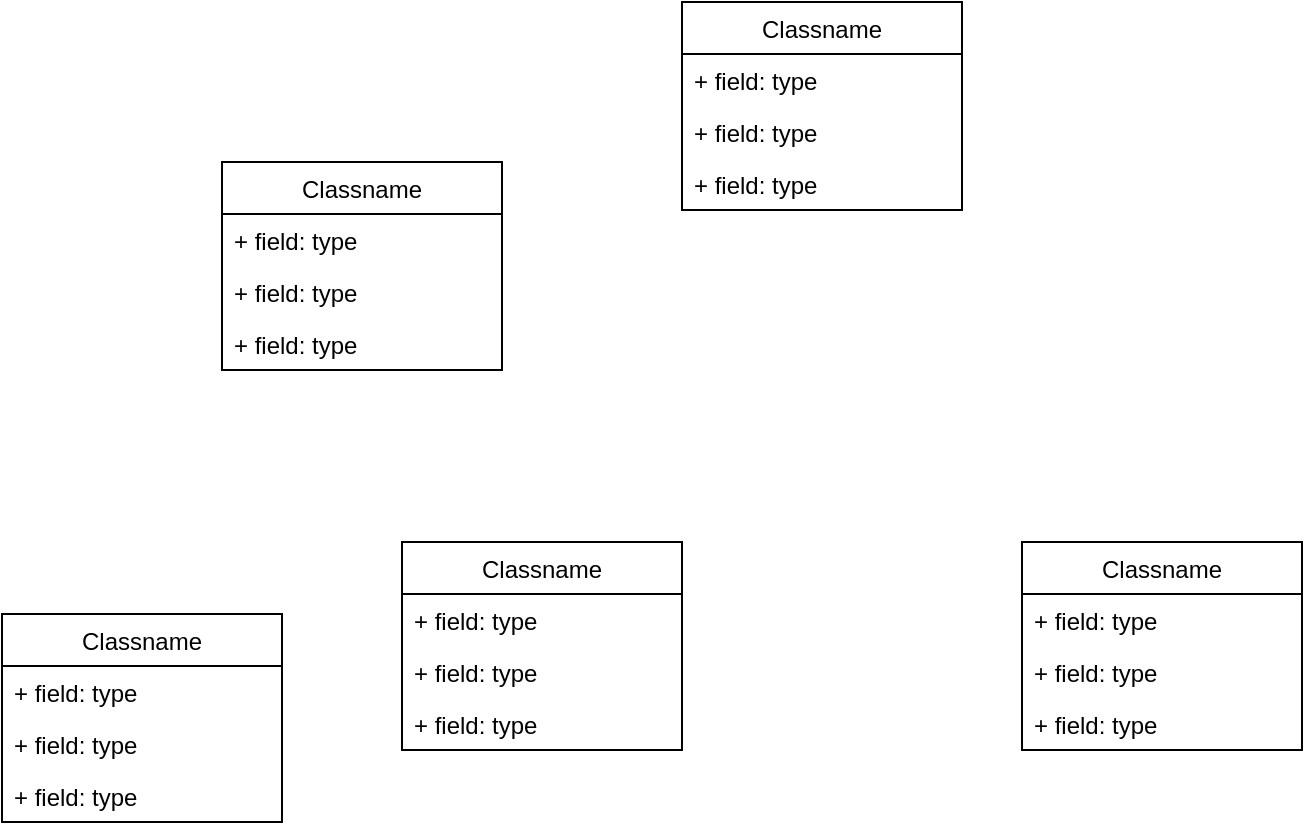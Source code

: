 <mxfile version="20.8.23" type="github">
  <diagram id="C5RBs43oDa-KdzZeNtuy" name="Page-1">
    <mxGraphModel dx="588" dy="1420" grid="1" gridSize="10" guides="1" tooltips="1" connect="1" arrows="1" fold="1" page="1" pageScale="1" pageWidth="827" pageHeight="1169" math="0" shadow="0">
      <root>
        <mxCell id="WIyWlLk6GJQsqaUBKTNV-0" />
        <mxCell id="WIyWlLk6GJQsqaUBKTNV-1" parent="WIyWlLk6GJQsqaUBKTNV-0" />
        <mxCell id="L_5c9lZ_pJFiQkEfHNrh-0" value="Classname" style="swimlane;fontStyle=0;childLayout=stackLayout;horizontal=1;startSize=26;fillColor=none;horizontalStack=0;resizeParent=1;resizeParentMax=0;resizeLast=0;collapsible=1;marginBottom=0;" vertex="1" parent="WIyWlLk6GJQsqaUBKTNV-1">
          <mxGeometry x="230" y="220" width="140" height="104" as="geometry" />
        </mxCell>
        <mxCell id="L_5c9lZ_pJFiQkEfHNrh-1" value="+ field: type" style="text;strokeColor=none;fillColor=none;align=left;verticalAlign=top;spacingLeft=4;spacingRight=4;overflow=hidden;rotatable=0;points=[[0,0.5],[1,0.5]];portConstraint=eastwest;" vertex="1" parent="L_5c9lZ_pJFiQkEfHNrh-0">
          <mxGeometry y="26" width="140" height="26" as="geometry" />
        </mxCell>
        <mxCell id="L_5c9lZ_pJFiQkEfHNrh-2" value="+ field: type" style="text;strokeColor=none;fillColor=none;align=left;verticalAlign=top;spacingLeft=4;spacingRight=4;overflow=hidden;rotatable=0;points=[[0,0.5],[1,0.5]];portConstraint=eastwest;" vertex="1" parent="L_5c9lZ_pJFiQkEfHNrh-0">
          <mxGeometry y="52" width="140" height="26" as="geometry" />
        </mxCell>
        <mxCell id="L_5c9lZ_pJFiQkEfHNrh-3" value="+ field: type" style="text;strokeColor=none;fillColor=none;align=left;verticalAlign=top;spacingLeft=4;spacingRight=4;overflow=hidden;rotatable=0;points=[[0,0.5],[1,0.5]];portConstraint=eastwest;" vertex="1" parent="L_5c9lZ_pJFiQkEfHNrh-0">
          <mxGeometry y="78" width="140" height="26" as="geometry" />
        </mxCell>
        <mxCell id="L_5c9lZ_pJFiQkEfHNrh-4" value="Classname" style="swimlane;fontStyle=0;childLayout=stackLayout;horizontal=1;startSize=26;fillColor=none;horizontalStack=0;resizeParent=1;resizeParentMax=0;resizeLast=0;collapsible=1;marginBottom=0;" vertex="1" parent="WIyWlLk6GJQsqaUBKTNV-1">
          <mxGeometry x="540" y="220" width="140" height="104" as="geometry" />
        </mxCell>
        <mxCell id="L_5c9lZ_pJFiQkEfHNrh-5" value="+ field: type" style="text;strokeColor=none;fillColor=none;align=left;verticalAlign=top;spacingLeft=4;spacingRight=4;overflow=hidden;rotatable=0;points=[[0,0.5],[1,0.5]];portConstraint=eastwest;" vertex="1" parent="L_5c9lZ_pJFiQkEfHNrh-4">
          <mxGeometry y="26" width="140" height="26" as="geometry" />
        </mxCell>
        <mxCell id="L_5c9lZ_pJFiQkEfHNrh-6" value="+ field: type" style="text;strokeColor=none;fillColor=none;align=left;verticalAlign=top;spacingLeft=4;spacingRight=4;overflow=hidden;rotatable=0;points=[[0,0.5],[1,0.5]];portConstraint=eastwest;" vertex="1" parent="L_5c9lZ_pJFiQkEfHNrh-4">
          <mxGeometry y="52" width="140" height="26" as="geometry" />
        </mxCell>
        <mxCell id="L_5c9lZ_pJFiQkEfHNrh-7" value="+ field: type" style="text;strokeColor=none;fillColor=none;align=left;verticalAlign=top;spacingLeft=4;spacingRight=4;overflow=hidden;rotatable=0;points=[[0,0.5],[1,0.5]];portConstraint=eastwest;" vertex="1" parent="L_5c9lZ_pJFiQkEfHNrh-4">
          <mxGeometry y="78" width="140" height="26" as="geometry" />
        </mxCell>
        <mxCell id="L_5c9lZ_pJFiQkEfHNrh-8" value="Classname" style="swimlane;fontStyle=0;childLayout=stackLayout;horizontal=1;startSize=26;fillColor=none;horizontalStack=0;resizeParent=1;resizeParentMax=0;resizeLast=0;collapsible=1;marginBottom=0;" vertex="1" parent="WIyWlLk6GJQsqaUBKTNV-1">
          <mxGeometry x="140" y="30" width="140" height="104" as="geometry" />
        </mxCell>
        <mxCell id="L_5c9lZ_pJFiQkEfHNrh-9" value="+ field: type" style="text;strokeColor=none;fillColor=none;align=left;verticalAlign=top;spacingLeft=4;spacingRight=4;overflow=hidden;rotatable=0;points=[[0,0.5],[1,0.5]];portConstraint=eastwest;" vertex="1" parent="L_5c9lZ_pJFiQkEfHNrh-8">
          <mxGeometry y="26" width="140" height="26" as="geometry" />
        </mxCell>
        <mxCell id="L_5c9lZ_pJFiQkEfHNrh-10" value="+ field: type" style="text;strokeColor=none;fillColor=none;align=left;verticalAlign=top;spacingLeft=4;spacingRight=4;overflow=hidden;rotatable=0;points=[[0,0.5],[1,0.5]];portConstraint=eastwest;" vertex="1" parent="L_5c9lZ_pJFiQkEfHNrh-8">
          <mxGeometry y="52" width="140" height="26" as="geometry" />
        </mxCell>
        <mxCell id="L_5c9lZ_pJFiQkEfHNrh-11" value="+ field: type" style="text;strokeColor=none;fillColor=none;align=left;verticalAlign=top;spacingLeft=4;spacingRight=4;overflow=hidden;rotatable=0;points=[[0,0.5],[1,0.5]];portConstraint=eastwest;" vertex="1" parent="L_5c9lZ_pJFiQkEfHNrh-8">
          <mxGeometry y="78" width="140" height="26" as="geometry" />
        </mxCell>
        <mxCell id="L_5c9lZ_pJFiQkEfHNrh-12" value="Classname" style="swimlane;fontStyle=0;childLayout=stackLayout;horizontal=1;startSize=26;fillColor=none;horizontalStack=0;resizeParent=1;resizeParentMax=0;resizeLast=0;collapsible=1;marginBottom=0;" vertex="1" parent="WIyWlLk6GJQsqaUBKTNV-1">
          <mxGeometry x="370" y="-50" width="140" height="104" as="geometry" />
        </mxCell>
        <mxCell id="L_5c9lZ_pJFiQkEfHNrh-13" value="+ field: type" style="text;strokeColor=none;fillColor=none;align=left;verticalAlign=top;spacingLeft=4;spacingRight=4;overflow=hidden;rotatable=0;points=[[0,0.5],[1,0.5]];portConstraint=eastwest;" vertex="1" parent="L_5c9lZ_pJFiQkEfHNrh-12">
          <mxGeometry y="26" width="140" height="26" as="geometry" />
        </mxCell>
        <mxCell id="L_5c9lZ_pJFiQkEfHNrh-14" value="+ field: type" style="text;strokeColor=none;fillColor=none;align=left;verticalAlign=top;spacingLeft=4;spacingRight=4;overflow=hidden;rotatable=0;points=[[0,0.5],[1,0.5]];portConstraint=eastwest;" vertex="1" parent="L_5c9lZ_pJFiQkEfHNrh-12">
          <mxGeometry y="52" width="140" height="26" as="geometry" />
        </mxCell>
        <mxCell id="L_5c9lZ_pJFiQkEfHNrh-15" value="+ field: type" style="text;strokeColor=none;fillColor=none;align=left;verticalAlign=top;spacingLeft=4;spacingRight=4;overflow=hidden;rotatable=0;points=[[0,0.5],[1,0.5]];portConstraint=eastwest;" vertex="1" parent="L_5c9lZ_pJFiQkEfHNrh-12">
          <mxGeometry y="78" width="140" height="26" as="geometry" />
        </mxCell>
        <mxCell id="L_5c9lZ_pJFiQkEfHNrh-16" value="Classname" style="swimlane;fontStyle=0;childLayout=stackLayout;horizontal=1;startSize=26;fillColor=none;horizontalStack=0;resizeParent=1;resizeParentMax=0;resizeLast=0;collapsible=1;marginBottom=0;" vertex="1" parent="WIyWlLk6GJQsqaUBKTNV-1">
          <mxGeometry x="30" y="256" width="140" height="104" as="geometry" />
        </mxCell>
        <mxCell id="L_5c9lZ_pJFiQkEfHNrh-17" value="+ field: type" style="text;strokeColor=none;fillColor=none;align=left;verticalAlign=top;spacingLeft=4;spacingRight=4;overflow=hidden;rotatable=0;points=[[0,0.5],[1,0.5]];portConstraint=eastwest;" vertex="1" parent="L_5c9lZ_pJFiQkEfHNrh-16">
          <mxGeometry y="26" width="140" height="26" as="geometry" />
        </mxCell>
        <mxCell id="L_5c9lZ_pJFiQkEfHNrh-18" value="+ field: type" style="text;strokeColor=none;fillColor=none;align=left;verticalAlign=top;spacingLeft=4;spacingRight=4;overflow=hidden;rotatable=0;points=[[0,0.5],[1,0.5]];portConstraint=eastwest;" vertex="1" parent="L_5c9lZ_pJFiQkEfHNrh-16">
          <mxGeometry y="52" width="140" height="26" as="geometry" />
        </mxCell>
        <mxCell id="L_5c9lZ_pJFiQkEfHNrh-19" value="+ field: type" style="text;strokeColor=none;fillColor=none;align=left;verticalAlign=top;spacingLeft=4;spacingRight=4;overflow=hidden;rotatable=0;points=[[0,0.5],[1,0.5]];portConstraint=eastwest;" vertex="1" parent="L_5c9lZ_pJFiQkEfHNrh-16">
          <mxGeometry y="78" width="140" height="26" as="geometry" />
        </mxCell>
      </root>
    </mxGraphModel>
  </diagram>
</mxfile>
